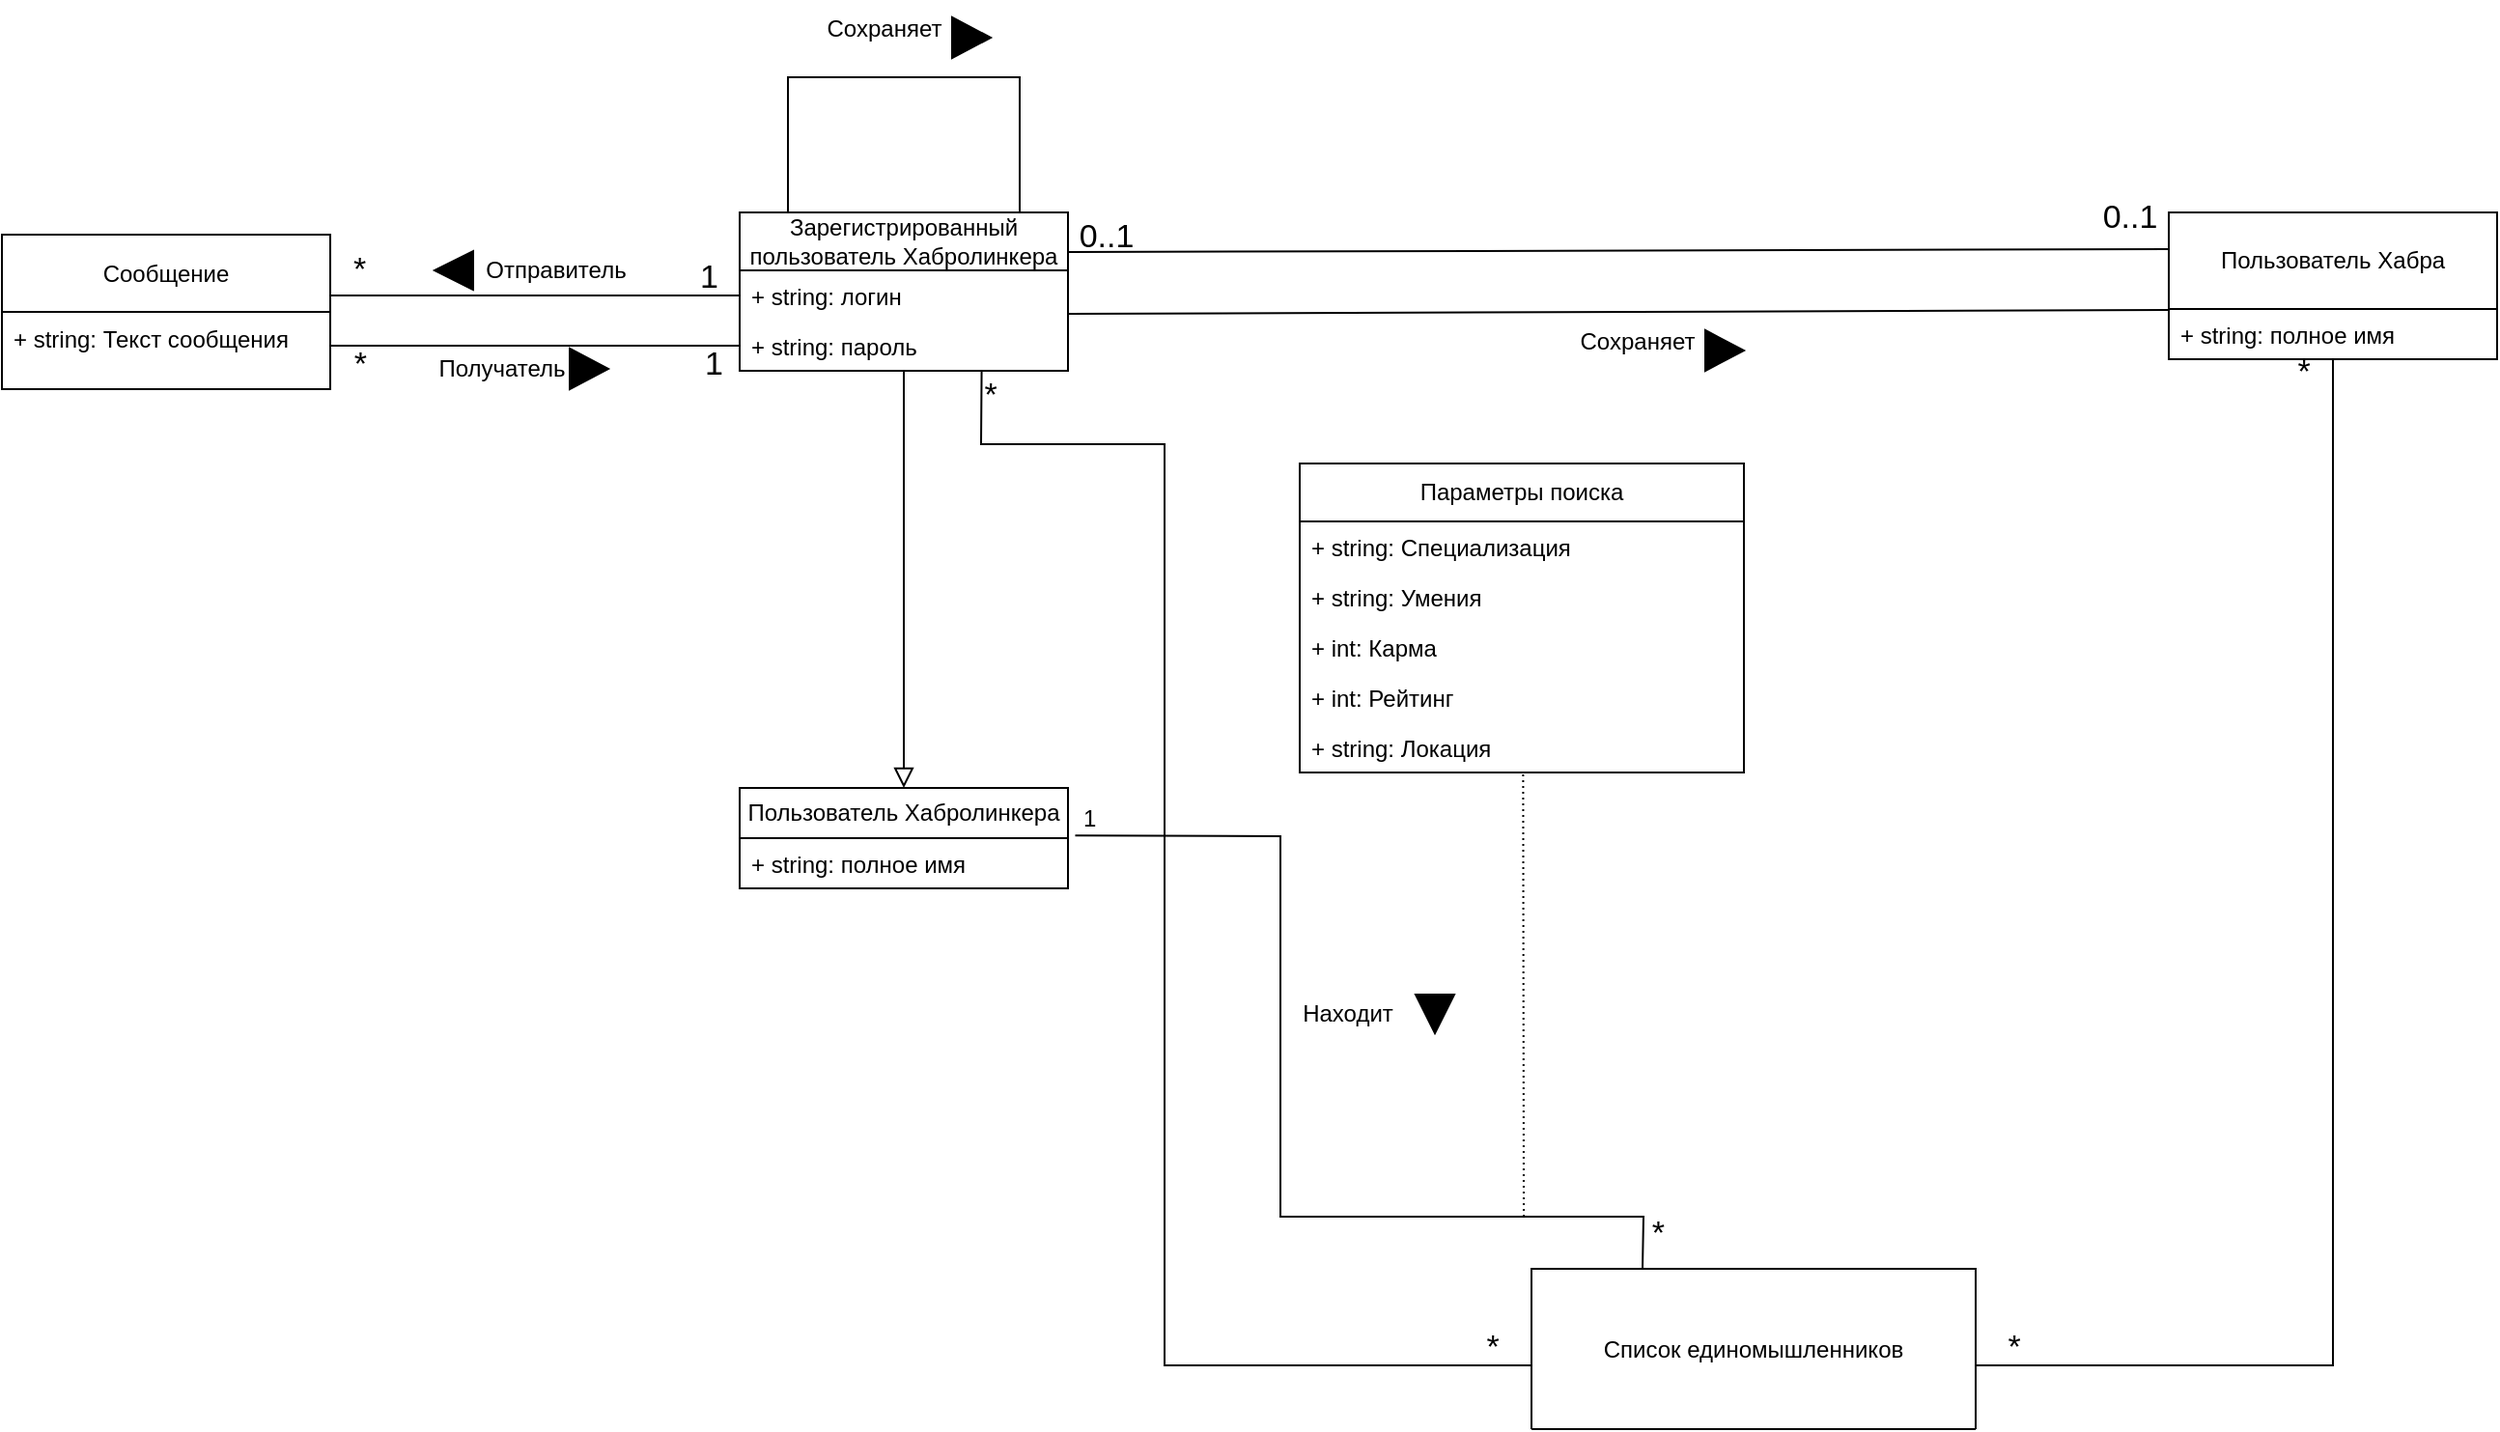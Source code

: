 <mxfile version="22.1.5" type="device">
  <diagram name="Страница — 1" id="c1QQsVTEN3h_lQcpwjBq">
    <mxGraphModel dx="2351" dy="2055" grid="1" gridSize="10" guides="1" tooltips="1" connect="1" arrows="1" fold="1" page="1" pageScale="1" pageWidth="827" pageHeight="1169" math="0" shadow="0">
      <root>
        <mxCell id="0" />
        <mxCell id="1" parent="0" />
        <mxCell id="GrHUkwTFWoUS6pLqWqhf-1" value="Пользователь Хабролинкера" style="swimlane;fontStyle=0;childLayout=stackLayout;horizontal=1;startSize=26;fillColor=none;horizontalStack=0;resizeParent=1;resizeParentMax=0;resizeLast=0;collapsible=1;marginBottom=0;whiteSpace=wrap;html=1;" parent="1" vertex="1">
          <mxGeometry x="60" y="308" width="170" height="52" as="geometry">
            <mxRectangle x="340" y="310" width="100" height="30" as="alternateBounds" />
          </mxGeometry>
        </mxCell>
        <mxCell id="GrHUkwTFWoUS6pLqWqhf-2" value="+ string: полное имя" style="text;strokeColor=none;fillColor=none;align=left;verticalAlign=top;spacingLeft=4;spacingRight=4;overflow=hidden;rotatable=0;points=[[0,0.5],[1,0.5]];portConstraint=eastwest;whiteSpace=wrap;html=1;" parent="GrHUkwTFWoUS6pLqWqhf-1" vertex="1">
          <mxGeometry y="26" width="170" height="26" as="geometry" />
        </mxCell>
        <mxCell id="GrHUkwTFWoUS6pLqWqhf-5" value="Параметры поиска" style="swimlane;fontStyle=0;childLayout=stackLayout;horizontal=1;startSize=30;fillColor=none;horizontalStack=0;resizeParent=1;resizeParentMax=0;resizeLast=0;collapsible=1;marginBottom=0;whiteSpace=wrap;html=1;" parent="1" vertex="1">
          <mxGeometry x="350" y="140" width="230" height="160" as="geometry">
            <mxRectangle x="440" y="120" width="150" height="30" as="alternateBounds" />
          </mxGeometry>
        </mxCell>
        <mxCell id="GrHUkwTFWoUS6pLqWqhf-6" value="+ string: Специализация" style="text;strokeColor=none;fillColor=none;align=left;verticalAlign=top;spacingLeft=4;spacingRight=4;overflow=hidden;rotatable=0;points=[[0,0.5],[1,0.5]];portConstraint=eastwest;whiteSpace=wrap;html=1;" parent="GrHUkwTFWoUS6pLqWqhf-5" vertex="1">
          <mxGeometry y="30" width="230" height="26" as="geometry" />
        </mxCell>
        <mxCell id="GrHUkwTFWoUS6pLqWqhf-7" value="+ string: Умения" style="text;strokeColor=none;fillColor=none;align=left;verticalAlign=top;spacingLeft=4;spacingRight=4;overflow=hidden;rotatable=0;points=[[0,0.5],[1,0.5]];portConstraint=eastwest;whiteSpace=wrap;html=1;" parent="GrHUkwTFWoUS6pLqWqhf-5" vertex="1">
          <mxGeometry y="56" width="230" height="26" as="geometry" />
        </mxCell>
        <mxCell id="GrHUkwTFWoUS6pLqWqhf-8" value="+ int: Карма" style="text;strokeColor=none;fillColor=none;align=left;verticalAlign=top;spacingLeft=4;spacingRight=4;overflow=hidden;rotatable=0;points=[[0,0.5],[1,0.5]];portConstraint=eastwest;whiteSpace=wrap;html=1;" parent="GrHUkwTFWoUS6pLqWqhf-5" vertex="1">
          <mxGeometry y="82" width="230" height="26" as="geometry" />
        </mxCell>
        <mxCell id="GrHUkwTFWoUS6pLqWqhf-17" value="+ int: Рейтинг" style="text;strokeColor=none;fillColor=none;align=left;verticalAlign=top;spacingLeft=4;spacingRight=4;overflow=hidden;rotatable=0;points=[[0,0.5],[1,0.5]];portConstraint=eastwest;whiteSpace=wrap;html=1;" parent="GrHUkwTFWoUS6pLqWqhf-5" vertex="1">
          <mxGeometry y="108" width="230" height="26" as="geometry" />
        </mxCell>
        <mxCell id="GrHUkwTFWoUS6pLqWqhf-18" value="+ string: Локация" style="text;strokeColor=none;fillColor=none;align=left;verticalAlign=top;spacingLeft=4;spacingRight=4;overflow=hidden;rotatable=0;points=[[0,0.5],[1,0.5]];portConstraint=eastwest;whiteSpace=wrap;html=1;" parent="GrHUkwTFWoUS6pLqWqhf-5" vertex="1">
          <mxGeometry y="134" width="230" height="26" as="geometry" />
        </mxCell>
        <mxCell id="GrHUkwTFWoUS6pLqWqhf-13" value="Отправитель" style="text;html=1;strokeColor=none;fillColor=none;align=center;verticalAlign=middle;whiteSpace=wrap;rounded=0;" parent="1" vertex="1">
          <mxGeometry x="-70" y="25" width="70" height="30" as="geometry" />
        </mxCell>
        <mxCell id="GrHUkwTFWoUS6pLqWqhf-19" value="" style="triangle;whiteSpace=wrap;html=1;fillColor=#000000;rotation=-180;" parent="1" vertex="1">
          <mxGeometry x="-98" y="30" width="20" height="20" as="geometry" />
        </mxCell>
        <mxCell id="GrHUkwTFWoUS6pLqWqhf-27" value="Список единомышленников" style="swimlane;fontStyle=0;childLayout=stackLayout;horizontal=1;startSize=83;fillColor=none;horizontalStack=0;resizeParent=1;resizeParentMax=0;resizeLast=0;collapsible=1;marginBottom=0;whiteSpace=wrap;html=1;" parent="1" vertex="1" collapsed="1">
          <mxGeometry x="470" y="557" width="230" height="83" as="geometry">
            <mxRectangle x="470" y="557" width="230" height="100" as="alternateBounds" />
          </mxGeometry>
        </mxCell>
        <mxCell id="GrHUkwTFWoUS6pLqWqhf-34" value="Находит" style="text;html=1;strokeColor=none;fillColor=none;align=center;verticalAlign=middle;whiteSpace=wrap;rounded=0;" parent="1" vertex="1">
          <mxGeometry x="340" y="410" width="70" height="30" as="geometry" />
        </mxCell>
        <mxCell id="GrHUkwTFWoUS6pLqWqhf-36" value="" style="endArrow=none;startArrow=none;endFill=0;startFill=0;html=1;verticalAlign=bottom;labelBackgroundColor=none;strokeWidth=1;startSize=8;endSize=8;rounded=0;exitX=0;exitY=0.5;exitDx=0;exitDy=0;entryX=0.737;entryY=0.987;entryDx=0;entryDy=0;entryPerimeter=0;" parent="1" target="GrHUkwTFWoUS6pLqWqhf-45" edge="1">
          <mxGeometry width="160" relative="1" as="geometry">
            <mxPoint x="470" y="607" as="sourcePoint" />
            <mxPoint x="144.32" y="224.338" as="targetPoint" />
            <Array as="points">
              <mxPoint x="280" y="607" />
              <mxPoint x="280" y="130" />
              <mxPoint x="185" y="130" />
            </Array>
          </mxGeometry>
        </mxCell>
        <mxCell id="GrHUkwTFWoUS6pLqWqhf-38" value="*" style="text;html=1;strokeColor=none;fillColor=none;align=center;verticalAlign=middle;whiteSpace=wrap;rounded=0;fontSize=17;" parent="1" vertex="1">
          <mxGeometry x="180" y="92" width="20" height="26" as="geometry" />
        </mxCell>
        <mxCell id="GrHUkwTFWoUS6pLqWqhf-40" value="*" style="text;html=1;strokeColor=none;fillColor=none;align=center;verticalAlign=middle;whiteSpace=wrap;rounded=0;fontSize=17;" parent="1" vertex="1">
          <mxGeometry x="440" y="585" width="20" height="26" as="geometry" />
        </mxCell>
        <mxCell id="GrHUkwTFWoUS6pLqWqhf-42" value="Зарегистрированный пользователь Хабролинкера" style="swimlane;fontStyle=0;childLayout=stackLayout;horizontal=1;startSize=30;fillColor=none;horizontalStack=0;resizeParent=1;resizeParentMax=0;resizeLast=0;collapsible=1;marginBottom=0;whiteSpace=wrap;html=1;" parent="1" vertex="1">
          <mxGeometry x="60" y="10" width="170" height="82" as="geometry">
            <mxRectangle x="340" y="310" width="100" height="30" as="alternateBounds" />
          </mxGeometry>
        </mxCell>
        <mxCell id="GrHUkwTFWoUS6pLqWqhf-44" value="+ string: логин" style="text;strokeColor=none;fillColor=none;align=left;verticalAlign=top;spacingLeft=4;spacingRight=4;overflow=hidden;rotatable=0;points=[[0,0.5],[1,0.5]];portConstraint=eastwest;whiteSpace=wrap;html=1;" parent="GrHUkwTFWoUS6pLqWqhf-42" vertex="1">
          <mxGeometry y="30" width="170" height="26" as="geometry" />
        </mxCell>
        <mxCell id="GrHUkwTFWoUS6pLqWqhf-45" value="+ string: пароль" style="text;strokeColor=none;fillColor=none;align=left;verticalAlign=top;spacingLeft=4;spacingRight=4;overflow=hidden;rotatable=0;points=[[0,0.5],[1,0.5]];portConstraint=eastwest;whiteSpace=wrap;html=1;" parent="GrHUkwTFWoUS6pLqWqhf-42" vertex="1">
          <mxGeometry y="56" width="170" height="26" as="geometry" />
        </mxCell>
        <mxCell id="GrHUkwTFWoUS6pLqWqhf-49" value="" style="endArrow=block;html=1;rounded=0;align=center;verticalAlign=bottom;endFill=0;labelBackgroundColor=none;endSize=8;entryX=0.5;entryY=0;entryDx=0;entryDy=0;exitX=0.5;exitY=1.013;exitDx=0;exitDy=0;exitPerimeter=0;" parent="1" source="GrHUkwTFWoUS6pLqWqhf-45" target="GrHUkwTFWoUS6pLqWqhf-1" edge="1">
          <mxGeometry relative="1" as="geometry">
            <mxPoint x="250" y="120" as="sourcePoint" />
            <mxPoint x="420" y="385" as="targetPoint" />
          </mxGeometry>
        </mxCell>
        <mxCell id="GrHUkwTFWoUS6pLqWqhf-51" value="Пользователь Хабра" style="swimlane;fontStyle=0;childLayout=stackLayout;horizontal=1;startSize=50;fillColor=none;horizontalStack=0;resizeParent=1;resizeParentMax=0;resizeLast=0;collapsible=1;marginBottom=0;whiteSpace=wrap;html=1;" parent="1" vertex="1">
          <mxGeometry x="800" y="10" width="170" height="76" as="geometry">
            <mxRectangle x="340" y="310" width="100" height="30" as="alternateBounds" />
          </mxGeometry>
        </mxCell>
        <mxCell id="GrHUkwTFWoUS6pLqWqhf-52" value="+ string: полное имя" style="text;strokeColor=none;fillColor=none;align=left;verticalAlign=top;spacingLeft=4;spacingRight=4;overflow=hidden;rotatable=0;points=[[0,0.5],[1,0.5]];portConstraint=eastwest;whiteSpace=wrap;html=1;" parent="GrHUkwTFWoUS6pLqWqhf-51" vertex="1">
          <mxGeometry y="50" width="170" height="26" as="geometry" />
        </mxCell>
        <mxCell id="GrHUkwTFWoUS6pLqWqhf-53" value="" style="endArrow=none;startArrow=none;endFill=0;startFill=0;html=1;verticalAlign=bottom;labelBackgroundColor=none;strokeWidth=1;startSize=8;endSize=8;rounded=0;exitX=1;exitY=0.25;exitDx=0;exitDy=0;entryX=0;entryY=0.25;entryDx=0;entryDy=0;" parent="1" source="GrHUkwTFWoUS6pLqWqhf-42" target="GrHUkwTFWoUS6pLqWqhf-51" edge="1">
          <mxGeometry width="160" relative="1" as="geometry">
            <mxPoint x="480" y="595" as="sourcePoint" />
            <mxPoint x="720" y="50" as="targetPoint" />
            <Array as="points" />
          </mxGeometry>
        </mxCell>
        <mxCell id="GrHUkwTFWoUS6pLqWqhf-54" value="0..1" style="text;html=1;strokeColor=none;fillColor=none;align=center;verticalAlign=middle;whiteSpace=wrap;rounded=0;fontSize=17;" parent="1" vertex="1">
          <mxGeometry x="240" y="10" width="20" height="26" as="geometry" />
        </mxCell>
        <mxCell id="GrHUkwTFWoUS6pLqWqhf-55" value="0..1" style="text;html=1;strokeColor=none;fillColor=none;align=center;verticalAlign=middle;whiteSpace=wrap;rounded=0;fontSize=17;" parent="1" vertex="1">
          <mxGeometry x="760" width="40" height="26" as="geometry" />
        </mxCell>
        <mxCell id="GrHUkwTFWoUS6pLqWqhf-56" value="" style="endArrow=none;startArrow=none;endFill=0;startFill=0;html=1;verticalAlign=bottom;labelBackgroundColor=none;strokeWidth=1;startSize=8;endSize=8;rounded=0;exitX=1;exitY=0.5;exitDx=0;exitDy=0;" parent="1" target="GrHUkwTFWoUS6pLqWqhf-51" edge="1">
          <mxGeometry width="160" relative="1" as="geometry">
            <mxPoint x="700" y="607" as="sourcePoint" />
            <mxPoint x="154" y="222" as="targetPoint" />
            <Array as="points">
              <mxPoint x="885" y="607" />
            </Array>
          </mxGeometry>
        </mxCell>
        <mxCell id="GrHUkwTFWoUS6pLqWqhf-57" value="*" style="text;html=1;strokeColor=none;fillColor=none;align=center;verticalAlign=middle;whiteSpace=wrap;rounded=0;fontSize=17;" parent="1" vertex="1">
          <mxGeometry x="710" y="585" width="20" height="26" as="geometry" />
        </mxCell>
        <mxCell id="GrHUkwTFWoUS6pLqWqhf-58" value="*" style="text;html=1;strokeColor=none;fillColor=none;align=center;verticalAlign=middle;whiteSpace=wrap;rounded=0;fontSize=17;" parent="1" vertex="1">
          <mxGeometry x="860" y="80" width="20" height="26" as="geometry" />
        </mxCell>
        <mxCell id="GrHUkwTFWoUS6pLqWqhf-59" value="Сообщение" style="swimlane;fontStyle=0;childLayout=stackLayout;horizontal=1;startSize=40;fillColor=none;horizontalStack=0;resizeParent=1;resizeParentMax=0;resizeLast=0;collapsible=1;marginBottom=0;whiteSpace=wrap;html=1;" parent="1" vertex="1">
          <mxGeometry x="-322" y="21.5" width="170" height="80" as="geometry">
            <mxRectangle x="340" y="310" width="100" height="30" as="alternateBounds" />
          </mxGeometry>
        </mxCell>
        <mxCell id="GrHUkwTFWoUS6pLqWqhf-62" value="+ string: Текст сообщения" style="text;strokeColor=none;fillColor=none;align=left;verticalAlign=top;spacingLeft=4;spacingRight=4;overflow=hidden;rotatable=0;points=[[0,0.5],[1,0.5]];portConstraint=eastwest;whiteSpace=wrap;html=1;" parent="GrHUkwTFWoUS6pLqWqhf-59" vertex="1">
          <mxGeometry y="40" width="170" height="40" as="geometry" />
        </mxCell>
        <mxCell id="GrHUkwTFWoUS6pLqWqhf-63" value="" style="endArrow=none;html=1;rounded=0;entryX=1;entryY=0.5;entryDx=0;entryDy=0;exitX=0;exitY=0.5;exitDx=0;exitDy=0;" parent="1" source="GrHUkwTFWoUS6pLqWqhf-45" edge="1">
          <mxGeometry relative="1" as="geometry">
            <mxPoint x="20" y="210" as="sourcePoint" />
            <mxPoint x="-152" y="79" as="targetPoint" />
          </mxGeometry>
        </mxCell>
        <mxCell id="GrHUkwTFWoUS6pLqWqhf-64" value="1" style="resizable=0;html=1;whiteSpace=wrap;align=left;verticalAlign=bottom;fontSize=17;" parent="GrHUkwTFWoUS6pLqWqhf-63" connectable="0" vertex="1">
          <mxGeometry x="-1" relative="1" as="geometry">
            <mxPoint x="-20" y="21" as="offset" />
          </mxGeometry>
        </mxCell>
        <mxCell id="GrHUkwTFWoUS6pLqWqhf-65" value="*" style="resizable=0;html=1;whiteSpace=wrap;align=right;verticalAlign=bottom;fontSize=17;" parent="GrHUkwTFWoUS6pLqWqhf-63" connectable="0" vertex="1">
          <mxGeometry x="1" relative="1" as="geometry">
            <mxPoint x="20" y="21" as="offset" />
          </mxGeometry>
        </mxCell>
        <mxCell id="GrHUkwTFWoUS6pLqWqhf-68" value="Получатель" style="text;html=1;strokeColor=none;fillColor=none;align=center;verticalAlign=middle;whiteSpace=wrap;rounded=0;" parent="1" vertex="1">
          <mxGeometry x="-98" y="76" width="70" height="30" as="geometry" />
        </mxCell>
        <mxCell id="GrHUkwTFWoUS6pLqWqhf-69" value="" style="triangle;whiteSpace=wrap;html=1;fillColor=#000000;rotation=0;" parent="1" vertex="1">
          <mxGeometry x="-28" y="80.5" width="20" height="21" as="geometry" />
        </mxCell>
        <mxCell id="GrHUkwTFWoUS6pLqWqhf-70" value="" style="endArrow=none;html=1;rounded=0;entryX=0;entryY=0.5;entryDx=0;entryDy=0;exitX=1;exitY=0.5;exitDx=0;exitDy=0;" parent="1" target="GrHUkwTFWoUS6pLqWqhf-44" edge="1">
          <mxGeometry relative="1" as="geometry">
            <mxPoint x="-152" y="53" as="sourcePoint" />
            <mxPoint x="-230" y="263" as="targetPoint" />
          </mxGeometry>
        </mxCell>
        <mxCell id="GrHUkwTFWoUS6pLqWqhf-71" value="*" style="resizable=0;html=1;whiteSpace=wrap;align=left;verticalAlign=bottom;fontSize=17;" parent="GrHUkwTFWoUS6pLqWqhf-70" connectable="0" vertex="1">
          <mxGeometry x="-1" relative="1" as="geometry">
            <mxPoint x="10" y="-2" as="offset" />
          </mxGeometry>
        </mxCell>
        <mxCell id="GrHUkwTFWoUS6pLqWqhf-72" value="1" style="resizable=0;html=1;whiteSpace=wrap;align=right;verticalAlign=bottom;fontSize=17;" parent="GrHUkwTFWoUS6pLqWqhf-70" connectable="0" vertex="1">
          <mxGeometry x="1" relative="1" as="geometry">
            <mxPoint x="-10" y="2" as="offset" />
          </mxGeometry>
        </mxCell>
        <mxCell id="GrHUkwTFWoUS6pLqWqhf-80" value="" style="triangle;whiteSpace=wrap;html=1;fillColor=#000000;rotation=0;" parent="1" vertex="1">
          <mxGeometry x="170" y="-91" width="20" height="21" as="geometry" />
        </mxCell>
        <mxCell id="JrKGEBBw_S2lNS5VgCGZ-3" value="" style="endArrow=none;html=1;rounded=0;entryX=0.25;entryY=0;entryDx=0;entryDy=0;exitX=1.022;exitY=-0.054;exitDx=0;exitDy=0;exitPerimeter=0;" parent="1" source="GrHUkwTFWoUS6pLqWqhf-2" target="GrHUkwTFWoUS6pLqWqhf-27" edge="1">
          <mxGeometry relative="1" as="geometry">
            <mxPoint x="350" y="90" as="sourcePoint" />
            <mxPoint x="340" y="540" as="targetPoint" />
            <Array as="points">
              <mxPoint x="340" y="333" />
              <mxPoint x="340" y="530" />
              <mxPoint x="528" y="530" />
            </Array>
          </mxGeometry>
        </mxCell>
        <mxCell id="JrKGEBBw_S2lNS5VgCGZ-4" value="1" style="resizable=0;html=1;whiteSpace=wrap;align=left;verticalAlign=bottom;" parent="JrKGEBBw_S2lNS5VgCGZ-3" connectable="0" vertex="1">
          <mxGeometry x="-1" relative="1" as="geometry">
            <mxPoint x="2" as="offset" />
          </mxGeometry>
        </mxCell>
        <mxCell id="JrKGEBBw_S2lNS5VgCGZ-5" value="*" style="resizable=0;html=1;whiteSpace=wrap;align=right;verticalAlign=bottom;fontSize=17;" parent="JrKGEBBw_S2lNS5VgCGZ-3" connectable="0" vertex="1">
          <mxGeometry x="1" relative="1" as="geometry">
            <mxPoint x="13" y="-7" as="offset" />
          </mxGeometry>
        </mxCell>
        <mxCell id="JrKGEBBw_S2lNS5VgCGZ-6" value="Сохраняет" style="text;html=1;strokeColor=none;fillColor=none;align=center;verticalAlign=middle;whiteSpace=wrap;rounded=0;" parent="1" vertex="1">
          <mxGeometry x="100" y="-100" width="70" height="30" as="geometry" />
        </mxCell>
        <mxCell id="JrKGEBBw_S2lNS5VgCGZ-7" value="" style="triangle;whiteSpace=wrap;html=1;fillColor=#000000;rotation=90;" parent="1" vertex="1">
          <mxGeometry x="410" y="415" width="20" height="20" as="geometry" />
        </mxCell>
        <mxCell id="JrKGEBBw_S2lNS5VgCGZ-8" value="" style="endArrow=none;html=1;rounded=0;dashed=1;dashPattern=1 2;entryX=0.503;entryY=1.038;entryDx=0;entryDy=0;entryPerimeter=0;" parent="1" edge="1" target="GrHUkwTFWoUS6pLqWqhf-18">
          <mxGeometry relative="1" as="geometry">
            <mxPoint x="466" y="530" as="sourcePoint" />
            <mxPoint x="469" y="260" as="targetPoint" />
          </mxGeometry>
        </mxCell>
        <mxCell id="upjFw5GR03OVDzDVWtXQ-4" value="" style="endArrow=none;html=1;rounded=0;edgeStyle=orthogonalEdgeStyle;" edge="1" parent="1">
          <mxGeometry width="50" height="50" relative="1" as="geometry">
            <mxPoint x="85" y="10" as="sourcePoint" />
            <mxPoint x="205" y="10" as="targetPoint" />
            <Array as="points">
              <mxPoint x="85" y="-60" />
              <mxPoint x="205" y="-60" />
            </Array>
          </mxGeometry>
        </mxCell>
        <mxCell id="upjFw5GR03OVDzDVWtXQ-5" value="" style="endArrow=none;startArrow=none;endFill=0;startFill=0;html=1;verticalAlign=bottom;labelBackgroundColor=none;strokeWidth=1;startSize=8;endSize=8;rounded=0;exitX=1;exitY=0.25;exitDx=0;exitDy=0;entryX=0;entryY=0.25;entryDx=0;entryDy=0;" edge="1" parent="1">
          <mxGeometry width="160" relative="1" as="geometry">
            <mxPoint x="230" y="62.5" as="sourcePoint" />
            <mxPoint x="800" y="60.5" as="targetPoint" />
            <Array as="points" />
          </mxGeometry>
        </mxCell>
        <mxCell id="upjFw5GR03OVDzDVWtXQ-6" value="" style="triangle;whiteSpace=wrap;html=1;fillColor=#000000;rotation=0;" vertex="1" parent="1">
          <mxGeometry x="560" y="71" width="20" height="21" as="geometry" />
        </mxCell>
        <mxCell id="upjFw5GR03OVDzDVWtXQ-7" value="Сохраняет" style="text;html=1;strokeColor=none;fillColor=none;align=center;verticalAlign=middle;whiteSpace=wrap;rounded=0;" vertex="1" parent="1">
          <mxGeometry x="490" y="62" width="70" height="30" as="geometry" />
        </mxCell>
      </root>
    </mxGraphModel>
  </diagram>
</mxfile>
